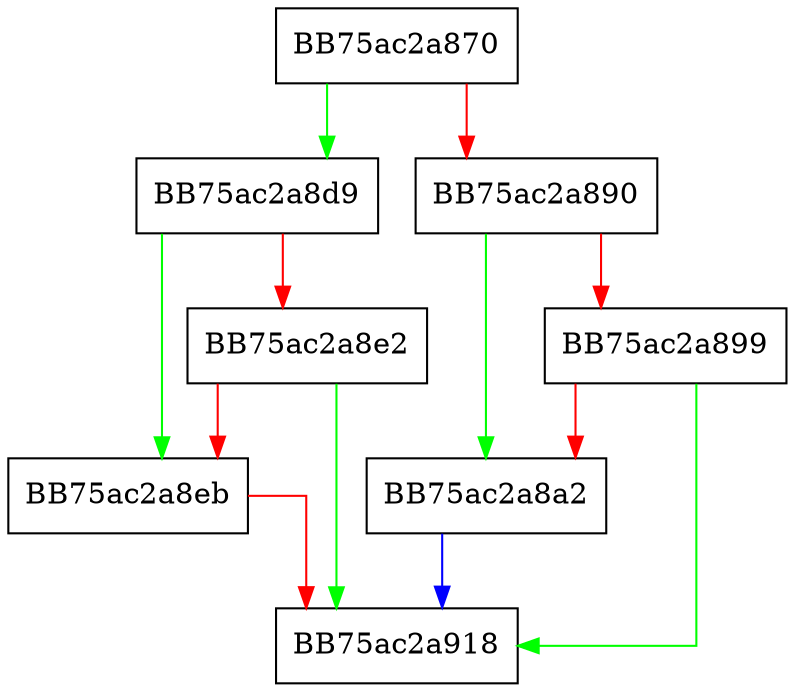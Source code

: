 digraph OnEndRundown {
  node [shape="box"];
  graph [splines=ortho];
  BB75ac2a870 -> BB75ac2a8d9 [color="green"];
  BB75ac2a870 -> BB75ac2a890 [color="red"];
  BB75ac2a890 -> BB75ac2a8a2 [color="green"];
  BB75ac2a890 -> BB75ac2a899 [color="red"];
  BB75ac2a899 -> BB75ac2a918 [color="green"];
  BB75ac2a899 -> BB75ac2a8a2 [color="red"];
  BB75ac2a8a2 -> BB75ac2a918 [color="blue"];
  BB75ac2a8d9 -> BB75ac2a8eb [color="green"];
  BB75ac2a8d9 -> BB75ac2a8e2 [color="red"];
  BB75ac2a8e2 -> BB75ac2a918 [color="green"];
  BB75ac2a8e2 -> BB75ac2a8eb [color="red"];
  BB75ac2a8eb -> BB75ac2a918 [color="red"];
}